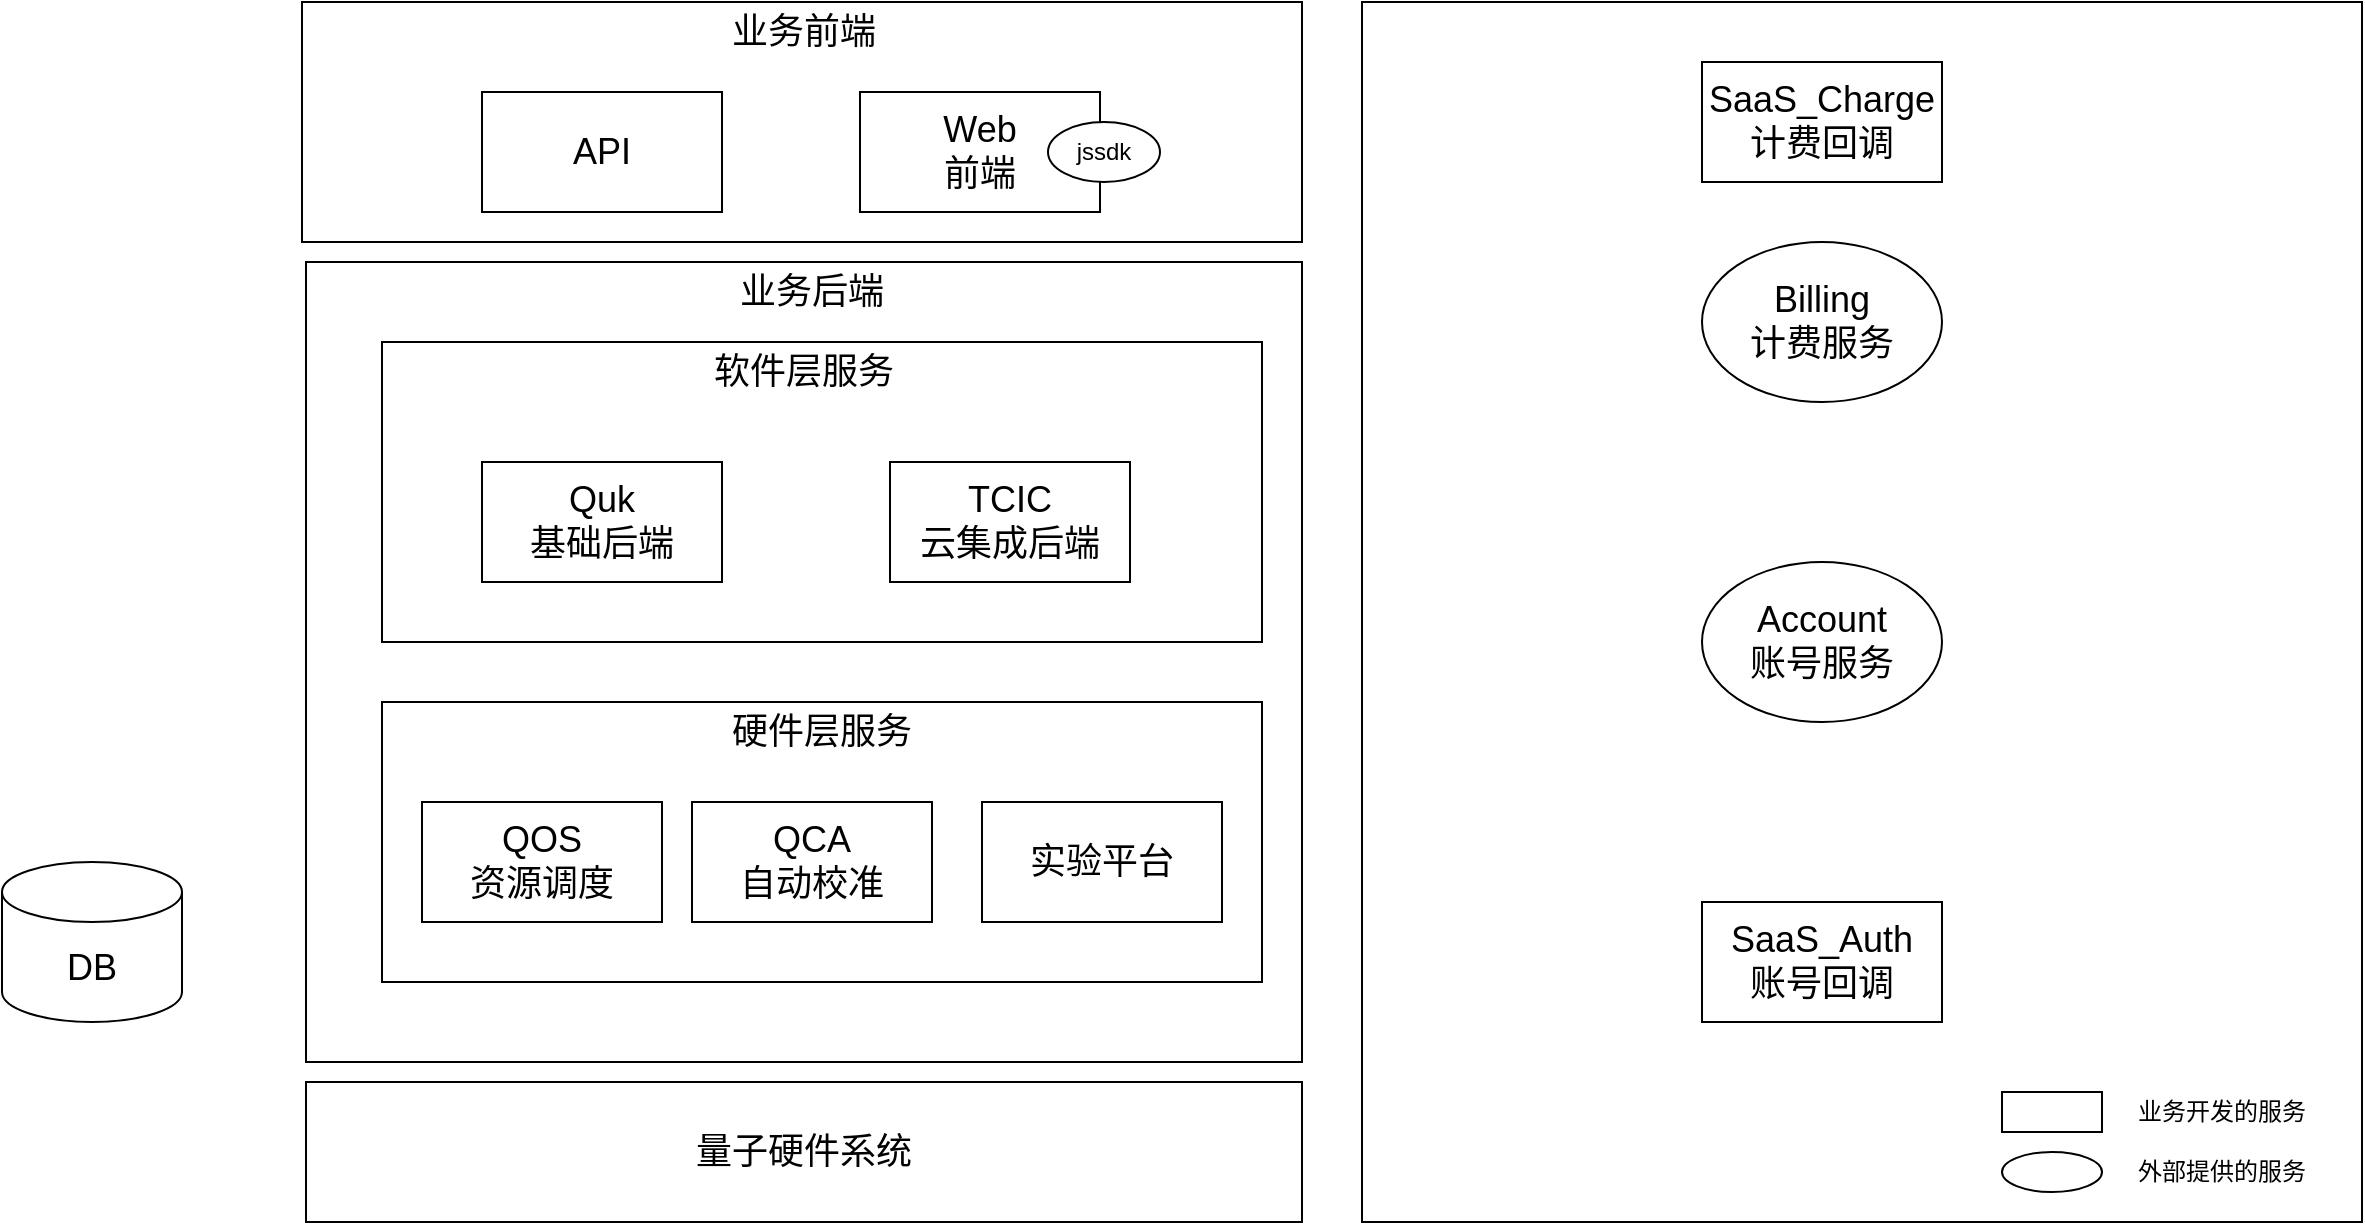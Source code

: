<mxfile version="22.1.17" type="github">
  <diagram name="第 1 页" id="YTY-VX4pLugXQSJXgl3f">
    <mxGraphModel dx="2261" dy="820" grid="1" gridSize="10" guides="1" tooltips="1" connect="1" arrows="1" fold="1" page="1" pageScale="1" pageWidth="827" pageHeight="1169" math="0" shadow="0">
      <root>
        <mxCell id="0" />
        <mxCell id="1" parent="0" />
        <mxCell id="YibJdjDB2EiXXwj9L9gg-16" value="" style="rounded=0;whiteSpace=wrap;html=1;" vertex="1" parent="1">
          <mxGeometry x="62" y="300" width="498" height="400" as="geometry" />
        </mxCell>
        <mxCell id="YibJdjDB2EiXXwj9L9gg-15" value="" style="rounded=0;whiteSpace=wrap;html=1;" vertex="1" parent="1">
          <mxGeometry x="100" y="520" width="440" height="140" as="geometry" />
        </mxCell>
        <mxCell id="YibJdjDB2EiXXwj9L9gg-13" value="" style="rounded=0;whiteSpace=wrap;html=1;" vertex="1" parent="1">
          <mxGeometry x="100" y="340" width="440" height="150" as="geometry" />
        </mxCell>
        <mxCell id="YibJdjDB2EiXXwj9L9gg-5" value="" style="rounded=0;whiteSpace=wrap;html=1;" vertex="1" parent="1">
          <mxGeometry x="60" y="170" width="500" height="120" as="geometry" />
        </mxCell>
        <mxCell id="YibJdjDB2EiXXwj9L9gg-2" value="&lt;font style=&quot;font-size: 18px;&quot;&gt;API&lt;/font&gt;" style="rounded=0;whiteSpace=wrap;html=1;" vertex="1" parent="1">
          <mxGeometry x="150" y="215" width="120" height="60" as="geometry" />
        </mxCell>
        <mxCell id="YibJdjDB2EiXXwj9L9gg-3" value="&lt;font style=&quot;font-size: 18px;&quot;&gt;Web&lt;br&gt;前端&lt;br&gt;&lt;/font&gt;" style="rounded=0;whiteSpace=wrap;html=1;" vertex="1" parent="1">
          <mxGeometry x="339" y="215" width="120" height="60" as="geometry" />
        </mxCell>
        <mxCell id="YibJdjDB2EiXXwj9L9gg-6" value="&lt;font style=&quot;font-size: 18px;&quot;&gt;Quk&lt;br&gt;基础后端&lt;br&gt;&lt;/font&gt;" style="rounded=0;whiteSpace=wrap;html=1;" vertex="1" parent="1">
          <mxGeometry x="150" y="400" width="120" height="60" as="geometry" />
        </mxCell>
        <mxCell id="YibJdjDB2EiXXwj9L9gg-8" value="&lt;font style=&quot;font-size: 18px;&quot;&gt;QOS&lt;br&gt;资源调度&lt;br&gt;&lt;/font&gt;" style="rounded=0;whiteSpace=wrap;html=1;" vertex="1" parent="1">
          <mxGeometry x="120" y="570" width="120" height="60" as="geometry" />
        </mxCell>
        <mxCell id="YibJdjDB2EiXXwj9L9gg-10" value="&lt;font style=&quot;font-size: 18px;&quot;&gt;DB&lt;/font&gt;" style="shape=cylinder3;whiteSpace=wrap;html=1;boundedLbl=1;backgroundOutline=1;size=15;" vertex="1" parent="1">
          <mxGeometry x="-90" y="600" width="90" height="80" as="geometry" />
        </mxCell>
        <mxCell id="YibJdjDB2EiXXwj9L9gg-11" value="&lt;span style=&quot;font-size: 18px;&quot;&gt;实验平台&lt;/span&gt;" style="rounded=0;whiteSpace=wrap;html=1;" vertex="1" parent="1">
          <mxGeometry x="400" y="570" width="120" height="60" as="geometry" />
        </mxCell>
        <mxCell id="YibJdjDB2EiXXwj9L9gg-12" value="jssdk" style="ellipse;whiteSpace=wrap;html=1;" vertex="1" parent="1">
          <mxGeometry x="433" y="230" width="56" height="30" as="geometry" />
        </mxCell>
        <mxCell id="YibJdjDB2EiXXwj9L9gg-14" value="&lt;font style=&quot;font-size: 18px;&quot;&gt;量子硬件系统&lt;/font&gt;" style="rounded=0;whiteSpace=wrap;html=1;" vertex="1" parent="1">
          <mxGeometry x="62" y="710" width="498" height="70" as="geometry" />
        </mxCell>
        <mxCell id="YibJdjDB2EiXXwj9L9gg-17" value="&lt;font style=&quot;font-size: 18px;&quot;&gt;TCIC&lt;br&gt;云集成后端&lt;br&gt;&lt;/font&gt;" style="rounded=0;whiteSpace=wrap;html=1;" vertex="1" parent="1">
          <mxGeometry x="354" y="400" width="120" height="60" as="geometry" />
        </mxCell>
        <mxCell id="YibJdjDB2EiXXwj9L9gg-18" value="&lt;font style=&quot;font-size: 18px;&quot;&gt;业务后端&lt;/font&gt;" style="text;html=1;strokeColor=none;fillColor=none;align=center;verticalAlign=middle;whiteSpace=wrap;rounded=0;" vertex="1" parent="1">
          <mxGeometry x="230" y="300" width="170" height="30" as="geometry" />
        </mxCell>
        <mxCell id="YibJdjDB2EiXXwj9L9gg-19" value="&lt;font style=&quot;font-size: 18px;&quot;&gt;业务前端&lt;/font&gt;" style="text;html=1;strokeColor=none;fillColor=none;align=center;verticalAlign=middle;whiteSpace=wrap;rounded=0;" vertex="1" parent="1">
          <mxGeometry x="226" y="170" width="170" height="30" as="geometry" />
        </mxCell>
        <mxCell id="YibJdjDB2EiXXwj9L9gg-20" value="&lt;font style=&quot;font-size: 18px;&quot;&gt;软件层服务&lt;/font&gt;" style="text;html=1;strokeColor=none;fillColor=none;align=center;verticalAlign=middle;whiteSpace=wrap;rounded=0;" vertex="1" parent="1">
          <mxGeometry x="226" y="340" width="170" height="30" as="geometry" />
        </mxCell>
        <mxCell id="YibJdjDB2EiXXwj9L9gg-21" value="&lt;font style=&quot;font-size: 18px;&quot;&gt;硬件层服务&lt;/font&gt;" style="text;html=1;strokeColor=none;fillColor=none;align=center;verticalAlign=middle;whiteSpace=wrap;rounded=0;" vertex="1" parent="1">
          <mxGeometry x="235" y="520" width="170" height="30" as="geometry" />
        </mxCell>
        <mxCell id="YibJdjDB2EiXXwj9L9gg-22" value="&lt;font style=&quot;font-size: 18px;&quot;&gt;QCA&lt;br&gt;自动校准&lt;br&gt;&lt;/font&gt;" style="rounded=0;whiteSpace=wrap;html=1;" vertex="1" parent="1">
          <mxGeometry x="255" y="570" width="120" height="60" as="geometry" />
        </mxCell>
        <mxCell id="YibJdjDB2EiXXwj9L9gg-23" value="" style="rounded=0;whiteSpace=wrap;html=1;" vertex="1" parent="1">
          <mxGeometry x="590" y="170" width="500" height="610" as="geometry" />
        </mxCell>
        <mxCell id="YibJdjDB2EiXXwj9L9gg-24" value="&lt;span style=&quot;font-size: 18px;&quot;&gt;SaaS_Charge&lt;br&gt;计费回调&lt;br&gt;&lt;/span&gt;" style="rounded=0;whiteSpace=wrap;html=1;" vertex="1" parent="1">
          <mxGeometry x="760" y="200" width="120" height="60" as="geometry" />
        </mxCell>
        <mxCell id="YibJdjDB2EiXXwj9L9gg-25" value="&lt;font style=&quot;font-size: 18px;&quot;&gt;Billing&lt;br&gt;计费服务&lt;/font&gt;" style="ellipse;whiteSpace=wrap;html=1;" vertex="1" parent="1">
          <mxGeometry x="760" y="290" width="120" height="80" as="geometry" />
        </mxCell>
        <mxCell id="YibJdjDB2EiXXwj9L9gg-26" value="&lt;span style=&quot;font-size: 18px;&quot;&gt;SaaS_Auth&lt;br&gt;账号回调&lt;br&gt;&lt;/span&gt;" style="rounded=0;whiteSpace=wrap;html=1;" vertex="1" parent="1">
          <mxGeometry x="760" y="620" width="120" height="60" as="geometry" />
        </mxCell>
        <mxCell id="YibJdjDB2EiXXwj9L9gg-27" value="&lt;font style=&quot;font-size: 18px;&quot;&gt;Account&lt;br&gt;账号服务&lt;/font&gt;" style="ellipse;whiteSpace=wrap;html=1;" vertex="1" parent="1">
          <mxGeometry x="760" y="450" width="120" height="80" as="geometry" />
        </mxCell>
        <mxCell id="YibJdjDB2EiXXwj9L9gg-32" value="" style="group" vertex="1" connectable="0" parent="1">
          <mxGeometry x="910" y="710" width="170" height="60" as="geometry" />
        </mxCell>
        <mxCell id="YibJdjDB2EiXXwj9L9gg-28" value="" style="rounded=0;whiteSpace=wrap;html=1;" vertex="1" parent="YibJdjDB2EiXXwj9L9gg-32">
          <mxGeometry y="5" width="50" height="20" as="geometry" />
        </mxCell>
        <mxCell id="YibJdjDB2EiXXwj9L9gg-29" value="" style="ellipse;whiteSpace=wrap;html=1;" vertex="1" parent="YibJdjDB2EiXXwj9L9gg-32">
          <mxGeometry y="35" width="50" height="20" as="geometry" />
        </mxCell>
        <mxCell id="YibJdjDB2EiXXwj9L9gg-30" value="业务开发的服务" style="text;html=1;strokeColor=none;fillColor=none;align=center;verticalAlign=middle;whiteSpace=wrap;rounded=0;" vertex="1" parent="YibJdjDB2EiXXwj9L9gg-32">
          <mxGeometry x="50" width="120" height="30" as="geometry" />
        </mxCell>
        <mxCell id="YibJdjDB2EiXXwj9L9gg-31" value="外部提供的服务" style="text;html=1;strokeColor=none;fillColor=none;align=center;verticalAlign=middle;whiteSpace=wrap;rounded=0;" vertex="1" parent="YibJdjDB2EiXXwj9L9gg-32">
          <mxGeometry x="50" y="30" width="120" height="30" as="geometry" />
        </mxCell>
      </root>
    </mxGraphModel>
  </diagram>
</mxfile>
